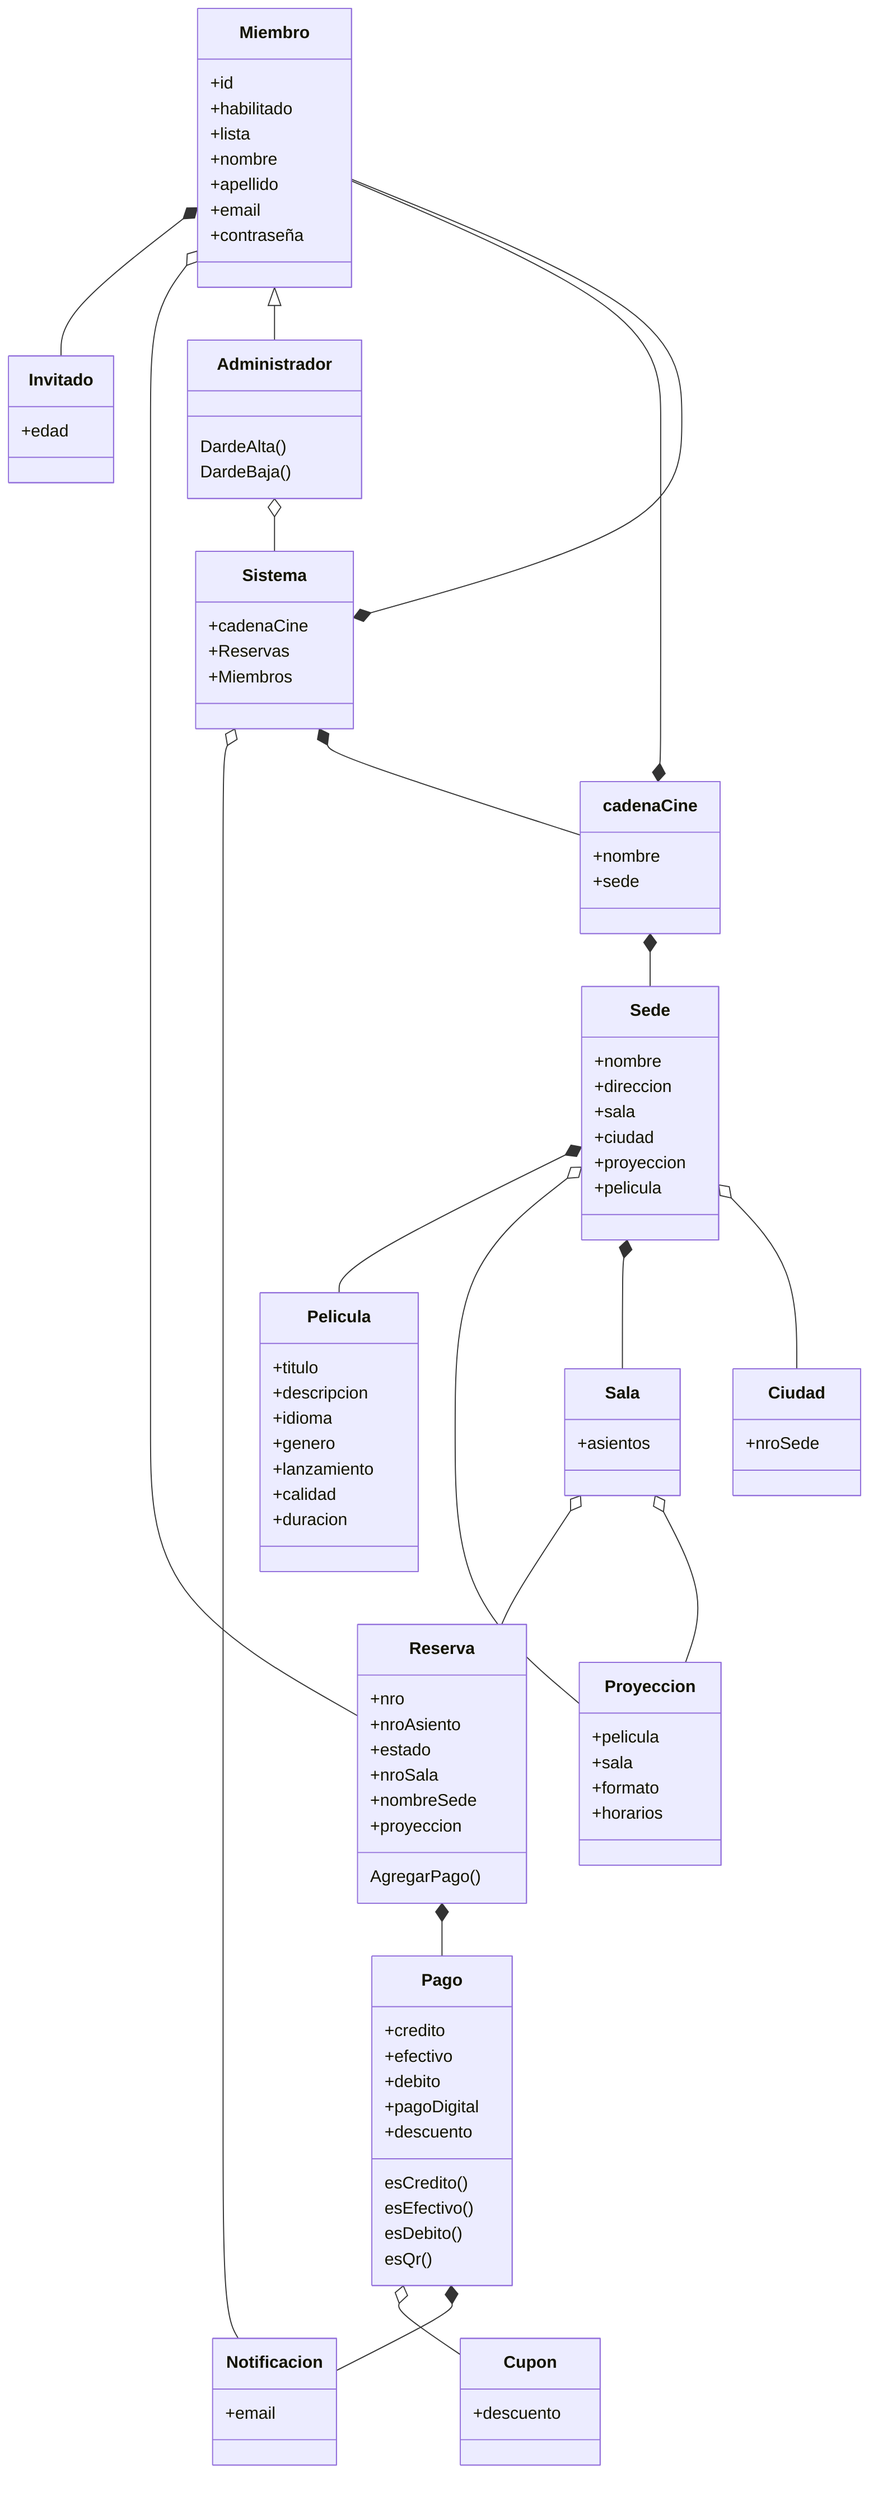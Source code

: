 classDiagram

class Miembro
Miembro: +id
Miembro: +habilitado
Miembro: +lista
Miembro: +nombre
Miembro: +apellido
Miembro: +email
Miembro: +contraseña
Miembro *-- Invitado


Miembro o-- Reserva
Reserva *-- Pago

class Invitado
Invitado: +edad

class cadenaCine
cadenaCine: +nombre
cadenaCine: +sede

Sede *-- Pelicula
cadenaCine *-- Miembro

class Sede
Sede: +nombre
Sede: +direccion
Sede: +sala
Sede: +ciudad
Sede: +proyeccion
Sede: +pelicula
cadenaCine *-- Sede


class Ciudad
Ciudad: +nroSede

class Pelicula 
Pelicula: +titulo
Pelicula: +descripcion
Pelicula: +idioma
Pelicula: +genero
Pelicula: +lanzamiento
Pelicula: +calidad
Pelicula: +duracion



Sede o-- Proyeccion

Sede *-- Sala

Sala o-- Reserva
Sala o-- Proyeccion
Sede o-- Ciudad

class Proyeccion
Proyeccion: +pelicula
Proyeccion: +sala
Proyeccion: +formato
Proyeccion: +horarios

class Sala
Sala: +asientos




class Reserva
Reserva: +nro
Reserva: +nroAsiento
Reserva: +estado
Reserva: +nroSala
Reserva: +nombreSede
Reserva: +proyeccion
Reserva: AgregarPago()

class Sistema
Sistema: +cadenaCine
Sistema: +Reservas
Sistema: +Miembros


Sistema o-- Notificacion
Sistema *-- cadenaCine
Sistema *-- Miembro

class Pago
Pago: +credito
Pago: +efectivo
Pago: +debito
Pago: +pagoDigital
Pago: +descuento
Pago: esCredito() 
Pago: esEfectivo()
Pago: esDebito()
Pago: esQr()


class Cupon
Cupon: +descuento
Pago o-- Cupon


Pago *-- Notificacion

class Notificacion
Notificacion: +email

class Administrador
Administrador: DardeAlta()
Administrador: DardeBaja()
Administrador o-- Sistema
Miembro <|-- Administrador